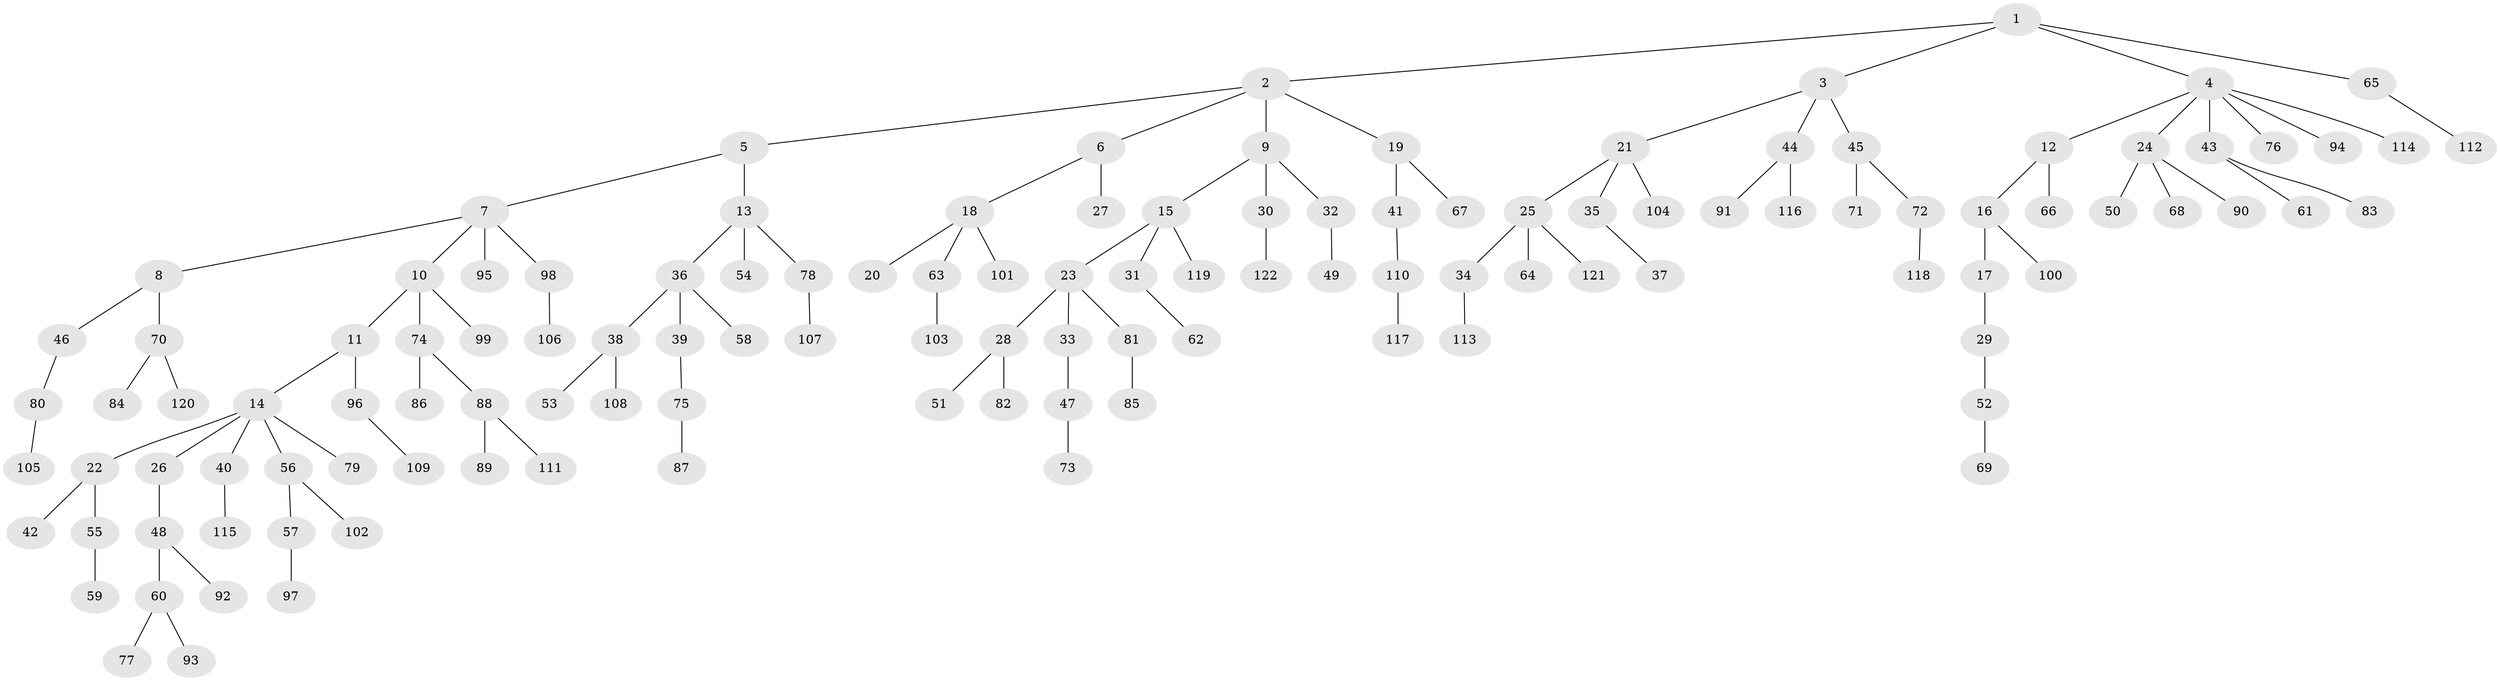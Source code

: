 // coarse degree distribution, {4: 0.02702702702702703, 6: 0.02702702702702703, 3: 0.1891891891891892, 2: 0.35135135135135137, 1: 0.40540540540540543}
// Generated by graph-tools (version 1.1) at 2025/51/03/04/25 22:51:50]
// undirected, 122 vertices, 121 edges
graph export_dot {
  node [color=gray90,style=filled];
  1;
  2;
  3;
  4;
  5;
  6;
  7;
  8;
  9;
  10;
  11;
  12;
  13;
  14;
  15;
  16;
  17;
  18;
  19;
  20;
  21;
  22;
  23;
  24;
  25;
  26;
  27;
  28;
  29;
  30;
  31;
  32;
  33;
  34;
  35;
  36;
  37;
  38;
  39;
  40;
  41;
  42;
  43;
  44;
  45;
  46;
  47;
  48;
  49;
  50;
  51;
  52;
  53;
  54;
  55;
  56;
  57;
  58;
  59;
  60;
  61;
  62;
  63;
  64;
  65;
  66;
  67;
  68;
  69;
  70;
  71;
  72;
  73;
  74;
  75;
  76;
  77;
  78;
  79;
  80;
  81;
  82;
  83;
  84;
  85;
  86;
  87;
  88;
  89;
  90;
  91;
  92;
  93;
  94;
  95;
  96;
  97;
  98;
  99;
  100;
  101;
  102;
  103;
  104;
  105;
  106;
  107;
  108;
  109;
  110;
  111;
  112;
  113;
  114;
  115;
  116;
  117;
  118;
  119;
  120;
  121;
  122;
  1 -- 2;
  1 -- 3;
  1 -- 4;
  1 -- 65;
  2 -- 5;
  2 -- 6;
  2 -- 9;
  2 -- 19;
  3 -- 21;
  3 -- 44;
  3 -- 45;
  4 -- 12;
  4 -- 24;
  4 -- 43;
  4 -- 76;
  4 -- 94;
  4 -- 114;
  5 -- 7;
  5 -- 13;
  6 -- 18;
  6 -- 27;
  7 -- 8;
  7 -- 10;
  7 -- 95;
  7 -- 98;
  8 -- 46;
  8 -- 70;
  9 -- 15;
  9 -- 30;
  9 -- 32;
  10 -- 11;
  10 -- 74;
  10 -- 99;
  11 -- 14;
  11 -- 96;
  12 -- 16;
  12 -- 66;
  13 -- 36;
  13 -- 54;
  13 -- 78;
  14 -- 22;
  14 -- 26;
  14 -- 40;
  14 -- 56;
  14 -- 79;
  15 -- 23;
  15 -- 31;
  15 -- 119;
  16 -- 17;
  16 -- 100;
  17 -- 29;
  18 -- 20;
  18 -- 63;
  18 -- 101;
  19 -- 41;
  19 -- 67;
  21 -- 25;
  21 -- 35;
  21 -- 104;
  22 -- 42;
  22 -- 55;
  23 -- 28;
  23 -- 33;
  23 -- 81;
  24 -- 50;
  24 -- 68;
  24 -- 90;
  25 -- 34;
  25 -- 64;
  25 -- 121;
  26 -- 48;
  28 -- 51;
  28 -- 82;
  29 -- 52;
  30 -- 122;
  31 -- 62;
  32 -- 49;
  33 -- 47;
  34 -- 113;
  35 -- 37;
  36 -- 38;
  36 -- 39;
  36 -- 58;
  38 -- 53;
  38 -- 108;
  39 -- 75;
  40 -- 115;
  41 -- 110;
  43 -- 61;
  43 -- 83;
  44 -- 91;
  44 -- 116;
  45 -- 71;
  45 -- 72;
  46 -- 80;
  47 -- 73;
  48 -- 60;
  48 -- 92;
  52 -- 69;
  55 -- 59;
  56 -- 57;
  56 -- 102;
  57 -- 97;
  60 -- 77;
  60 -- 93;
  63 -- 103;
  65 -- 112;
  70 -- 84;
  70 -- 120;
  72 -- 118;
  74 -- 86;
  74 -- 88;
  75 -- 87;
  78 -- 107;
  80 -- 105;
  81 -- 85;
  88 -- 89;
  88 -- 111;
  96 -- 109;
  98 -- 106;
  110 -- 117;
}
